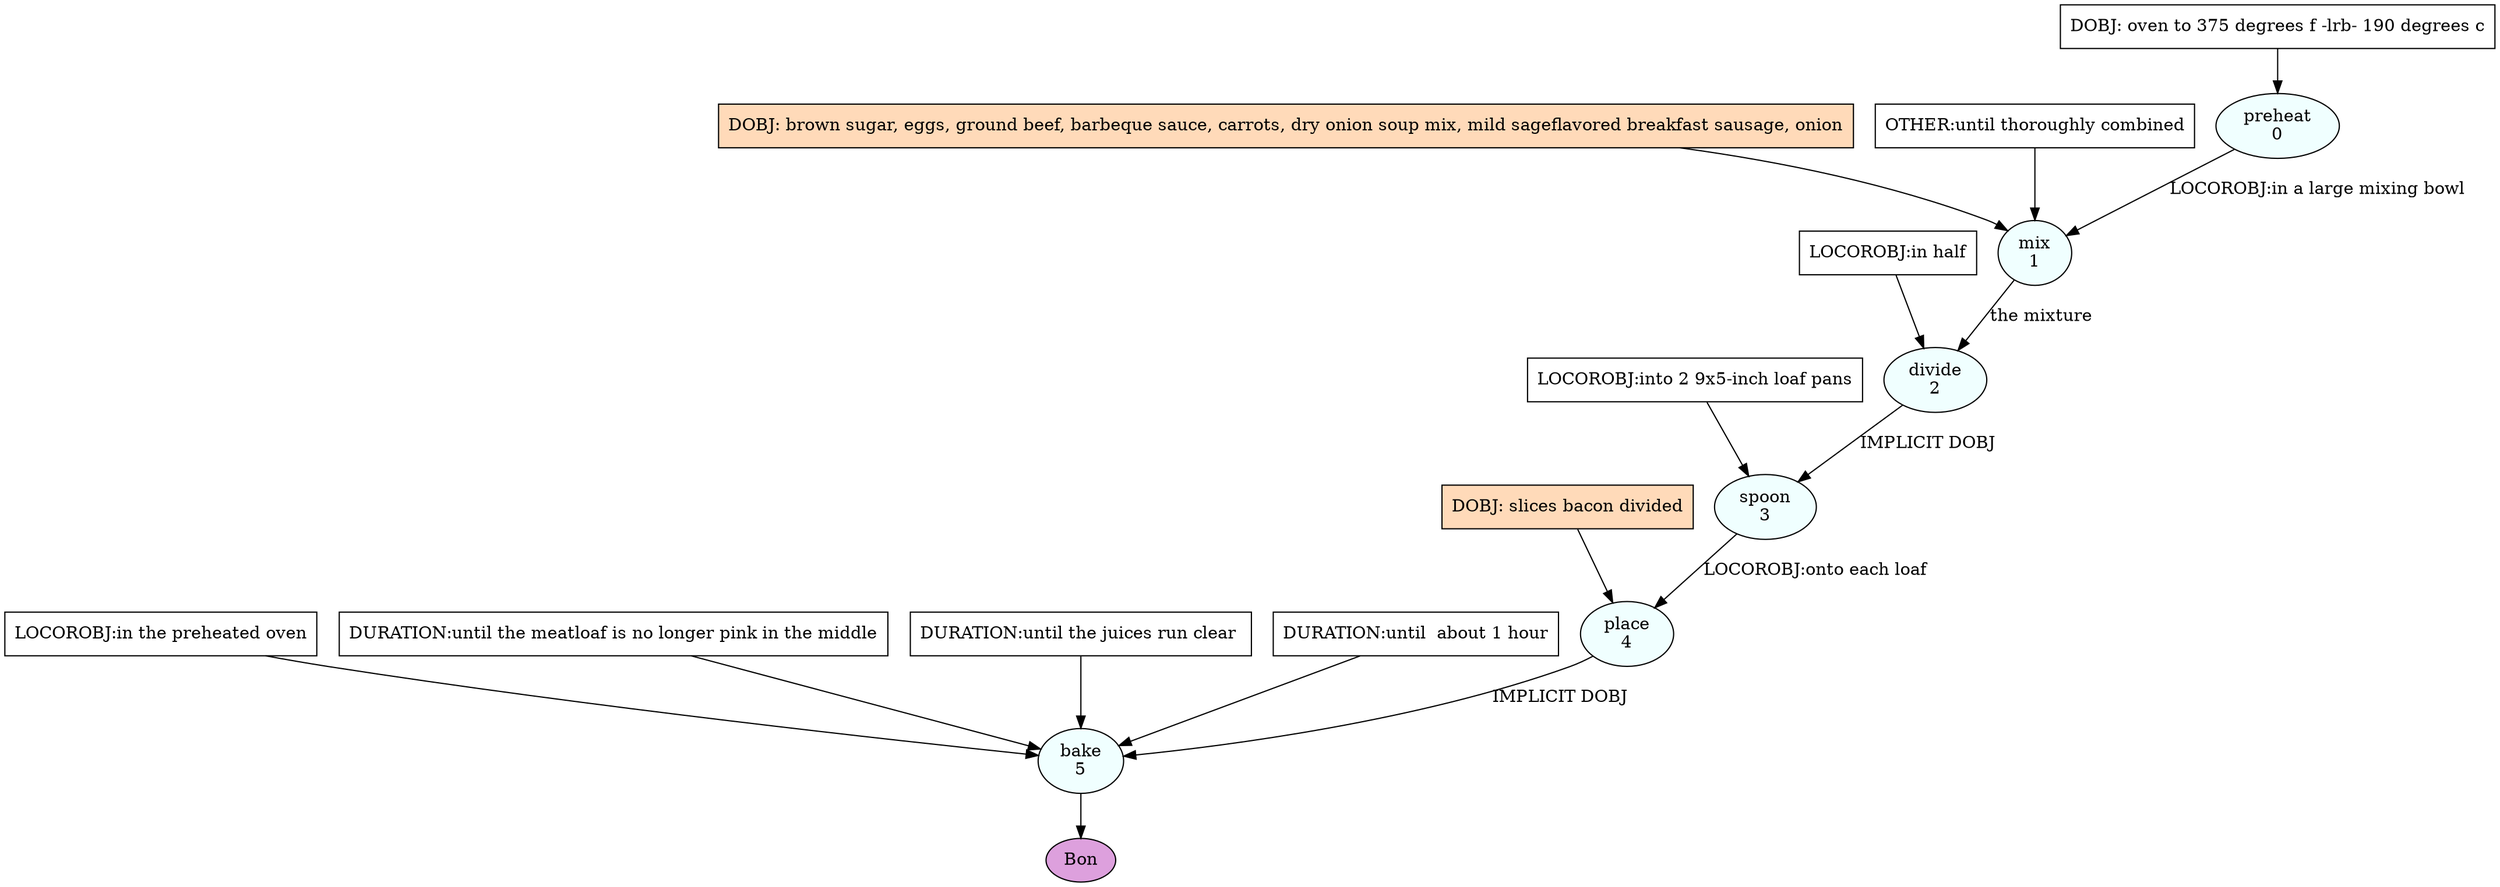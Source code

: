 digraph recipe {
E0[label="preheat
0", shape=oval, style=filled, fillcolor=azure]
E1[label="mix
1", shape=oval, style=filled, fillcolor=azure]
E2[label="divide
2", shape=oval, style=filled, fillcolor=azure]
E3[label="spoon
3", shape=oval, style=filled, fillcolor=azure]
E4[label="place
4", shape=oval, style=filled, fillcolor=azure]
E5[label="bake
5", shape=oval, style=filled, fillcolor=azure]
D0[label="DOBJ: oven to 375 degrees f -lrb- 190 degrees c", shape=box, style=filled, fillcolor=white]
D0 -> E0
D1_ing[label="DOBJ: brown sugar, eggs, ground beef, barbeque sauce, carrots, dry onion soup mix, mild sageflavored breakfast sausage, onion", shape=box, style=filled, fillcolor=peachpuff]
D1_ing -> E1
E0 -> E1 [label="LOCOROBJ:in a large mixing bowl"]
P1_1_0[label="OTHER:until thoroughly combined", shape=box, style=filled, fillcolor=white]
P1_1_0 -> E1
E1 -> E2 [label="the mixture"]
P2_0_0[label="LOCOROBJ:in half", shape=box, style=filled, fillcolor=white]
P2_0_0 -> E2
E2 -> E3 [label="IMPLICIT DOBJ"]
P3_0_0[label="LOCOROBJ:into 2 9x5-inch loaf pans", shape=box, style=filled, fillcolor=white]
P3_0_0 -> E3
D4_ing[label="DOBJ: slices bacon divided", shape=box, style=filled, fillcolor=peachpuff]
D4_ing -> E4
E3 -> E4 [label="LOCOROBJ:onto each loaf"]
E4 -> E5 [label="IMPLICIT DOBJ"]
P5_0_0[label="LOCOROBJ:in the preheated oven", shape=box, style=filled, fillcolor=white]
P5_0_0 -> E5
P5_1_0[label="DURATION:until the meatloaf is no longer pink in the middle", shape=box, style=filled, fillcolor=white]
P5_1_0 -> E5
P5_1_1[label="DURATION:until the juices run clear ", shape=box, style=filled, fillcolor=white]
P5_1_1 -> E5
P5_1_2[label="DURATION:until  about 1 hour", shape=box, style=filled, fillcolor=white]
P5_1_2 -> E5
EOR[label="Bon", shape=oval, style=filled, fillcolor=plum]
E5 -> EOR
}
